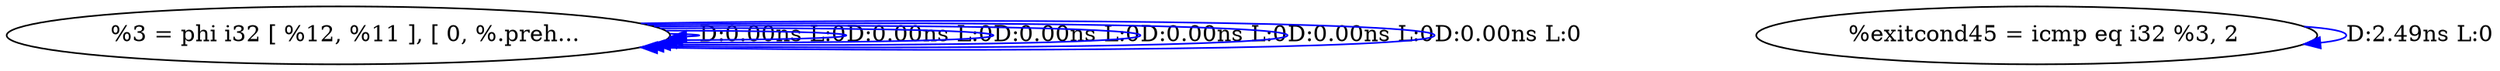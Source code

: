 digraph {
Node0x30fd6f0[label="  %3 = phi i32 [ %12, %11 ], [ 0, %.preh..."];
Node0x30fd6f0 -> Node0x30fd6f0[label="D:0.00ns L:0",color=blue];
Node0x30fd6f0 -> Node0x30fd6f0[label="D:0.00ns L:0",color=blue];
Node0x30fd6f0 -> Node0x30fd6f0[label="D:0.00ns L:0",color=blue];
Node0x30fd6f0 -> Node0x30fd6f0[label="D:0.00ns L:0",color=blue];
Node0x30fd6f0 -> Node0x30fd6f0[label="D:0.00ns L:0",color=blue];
Node0x30fd6f0 -> Node0x30fd6f0[label="D:0.00ns L:0",color=blue];
Node0x30fd7d0[label="  %exitcond45 = icmp eq i32 %3, 2"];
Node0x30fd7d0 -> Node0x30fd7d0[label="D:2.49ns L:0",color=blue];
}
